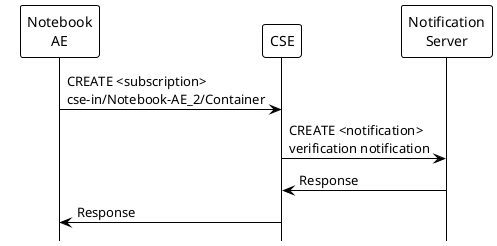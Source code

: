 @startuml
hide footbox
!theme plain
skinparam backgroundcolor transparent

participant "Notebook\nAE" as AE 
participant "CSE" as CSE 
participant "Notification\nServer" as NS

AE -> CSE: CREATE <subscription>\ncse-in/Notebook-AE_2/Container
CSE -> NS: CREATE <notification>\nverification notification
CSE <- NS: Response
AE <- CSE: Response

@enduml